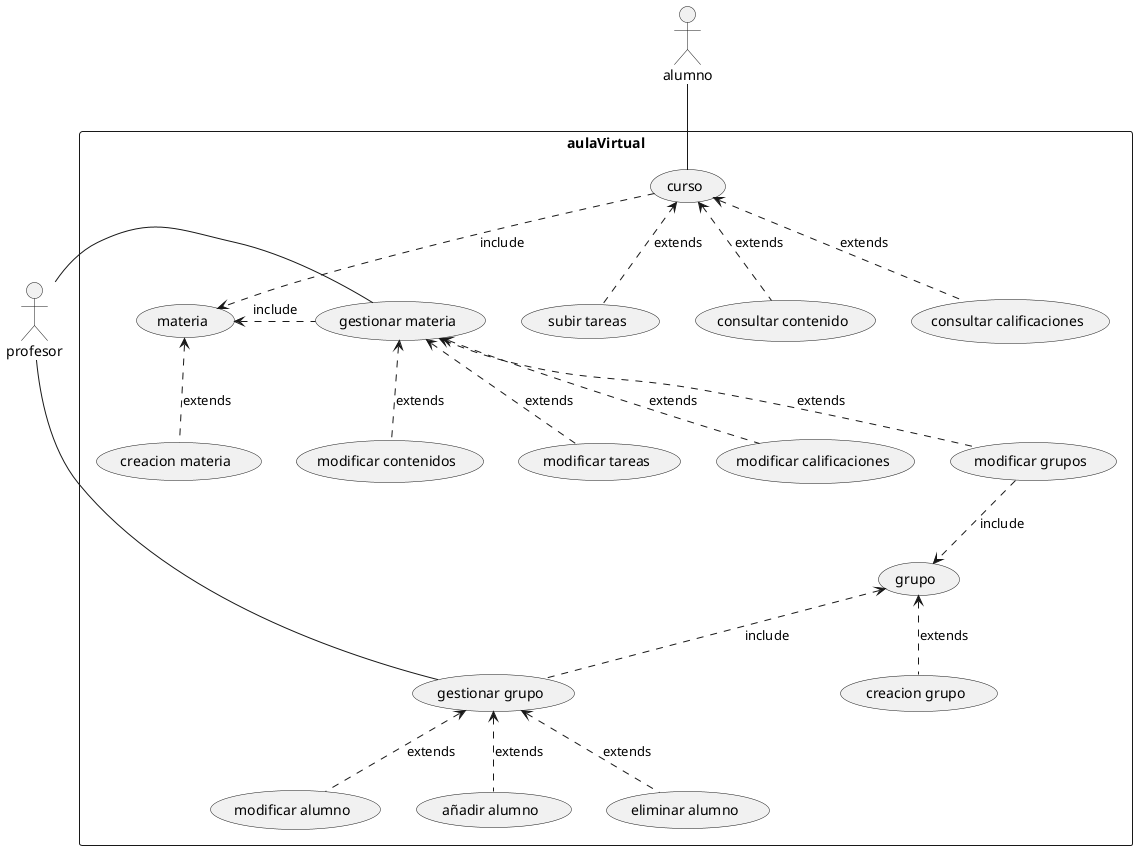 @startuml Ejer2
skinparam packageStyle rectangle
actor profesor
actor alumno
rectangle aulaVirtual{
    profesor - (gestionar materia)
    profesor -- (gestionar grupo)
    (materia) <.. (creacion materia) : extends
    (materia) <. (gestionar materia) : include
    (gestionar materia) <.. (modificar contenidos) : extends
    (gestionar materia) <.. (modificar tareas) : extends
    (gestionar materia) <.. (modificar calificaciones) : extends
    (gestionar materia) <.. (modificar grupos) : extends
    (modificar grupos) ..> (grupo) : include
    (grupo) <.. (creacion grupo) : extends
    (grupo) <.. (gestionar grupo) : include
    (gestionar grupo) <.. (modificar alumno) : extends
    (gestionar grupo) <.. (añadir alumno) : extends
    (gestionar grupo) <.. (eliminar alumno) : extends
    alumno -- (curso)
    (curso) ..> (materia) : include
    (curso) <.. (subir tareas) : extends
    (curso) <.. (consultar contenido) : extends
    (curso) <.. (consultar calificaciones) : extends
}
@enduml